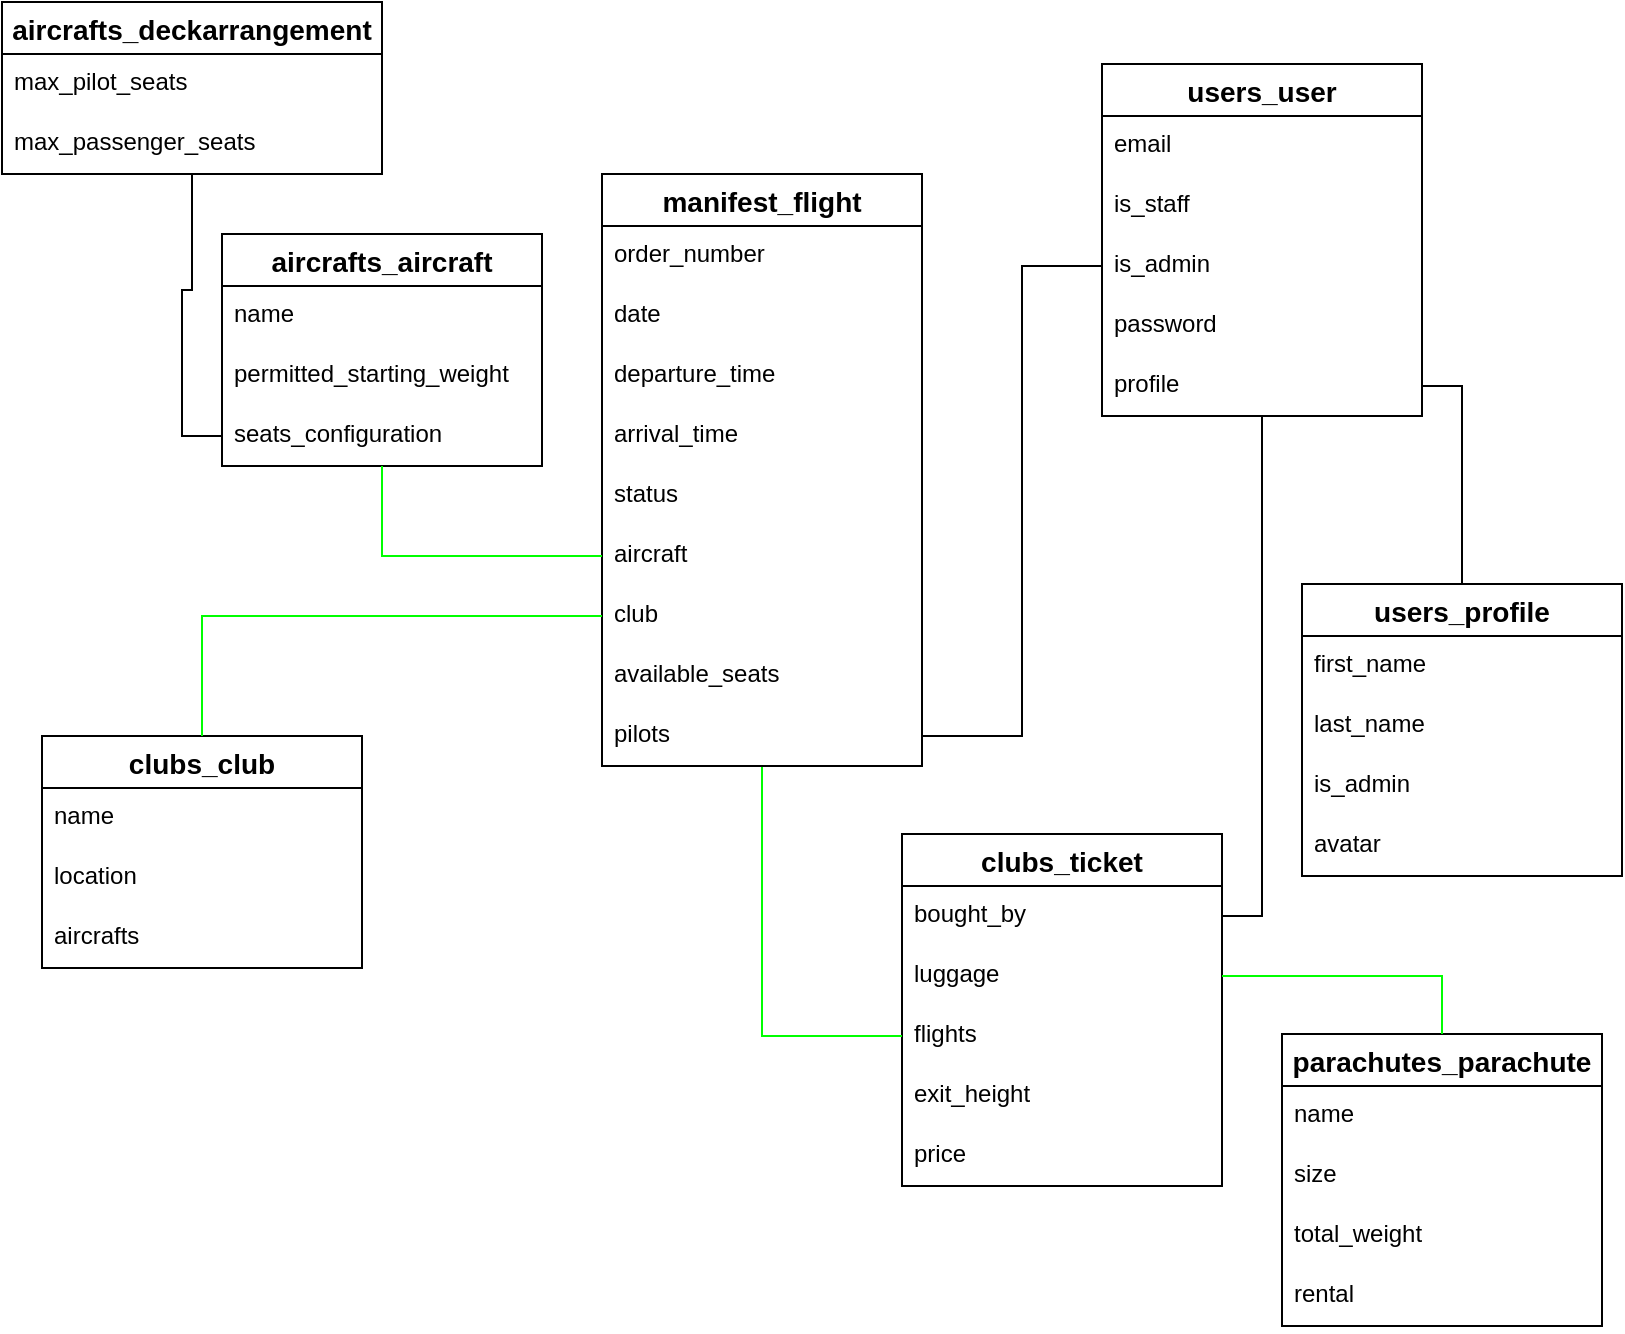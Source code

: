 <mxfile version="14.1.8" type="github">
  <diagram id="R2lEEEUBdFMjLlhIrx00" name="Page-1">
    <mxGraphModel dx="1125" dy="646" grid="1" gridSize="10" guides="1" tooltips="1" connect="1" arrows="1" fold="1" page="1" pageScale="1" pageWidth="850" pageHeight="1100" math="0" shadow="0" extFonts="Permanent Marker^https://fonts.googleapis.com/css?family=Permanent+Marker">
      <root>
        <mxCell id="0" />
        <mxCell id="1" parent="0" />
        <mxCell id="WWUrrks8_BlSyIQBUB3q-39" value="clubs_club" style="swimlane;fontStyle=1;childLayout=stackLayout;horizontal=1;startSize=26;horizontalStack=0;resizeParent=1;resizeParentMax=0;resizeLast=0;collapsible=1;marginBottom=0;align=center;fontSize=14;" vertex="1" parent="1">
          <mxGeometry x="40" y="611" width="160" height="116" as="geometry" />
        </mxCell>
        <mxCell id="WWUrrks8_BlSyIQBUB3q-40" value="name" style="text;strokeColor=none;fillColor=none;spacingLeft=4;spacingRight=4;overflow=hidden;rotatable=0;points=[[0,0.5],[1,0.5]];portConstraint=eastwest;fontSize=12;" vertex="1" parent="WWUrrks8_BlSyIQBUB3q-39">
          <mxGeometry y="26" width="160" height="30" as="geometry" />
        </mxCell>
        <mxCell id="WWUrrks8_BlSyIQBUB3q-41" value="location" style="text;strokeColor=none;fillColor=none;spacingLeft=4;spacingRight=4;overflow=hidden;rotatable=0;points=[[0,0.5],[1,0.5]];portConstraint=eastwest;fontSize=12;" vertex="1" parent="WWUrrks8_BlSyIQBUB3q-39">
          <mxGeometry y="56" width="160" height="30" as="geometry" />
        </mxCell>
        <mxCell id="WWUrrks8_BlSyIQBUB3q-42" value="aircrafts" style="text;strokeColor=none;fillColor=none;spacingLeft=4;spacingRight=4;overflow=hidden;rotatable=0;points=[[0,0.5],[1,0.5]];portConstraint=eastwest;fontSize=12;" vertex="1" parent="WWUrrks8_BlSyIQBUB3q-39">
          <mxGeometry y="86" width="160" height="30" as="geometry" />
        </mxCell>
        <mxCell id="WWUrrks8_BlSyIQBUB3q-43" value="clubs_ticket" style="swimlane;fontStyle=1;childLayout=stackLayout;horizontal=1;startSize=26;horizontalStack=0;resizeParent=1;resizeParentMax=0;resizeLast=0;collapsible=1;marginBottom=0;align=center;fontSize=14;" vertex="1" parent="1">
          <mxGeometry x="470" y="660" width="160" height="176" as="geometry" />
        </mxCell>
        <mxCell id="WWUrrks8_BlSyIQBUB3q-44" value="bought_by" style="text;strokeColor=none;fillColor=none;spacingLeft=4;spacingRight=4;overflow=hidden;rotatable=0;points=[[0,0.5],[1,0.5]];portConstraint=eastwest;fontSize=12;" vertex="1" parent="WWUrrks8_BlSyIQBUB3q-43">
          <mxGeometry y="26" width="160" height="30" as="geometry" />
        </mxCell>
        <mxCell id="WWUrrks8_BlSyIQBUB3q-45" value="luggage" style="text;strokeColor=none;fillColor=none;spacingLeft=4;spacingRight=4;overflow=hidden;rotatable=0;points=[[0,0.5],[1,0.5]];portConstraint=eastwest;fontSize=12;" vertex="1" parent="WWUrrks8_BlSyIQBUB3q-43">
          <mxGeometry y="56" width="160" height="30" as="geometry" />
        </mxCell>
        <mxCell id="WWUrrks8_BlSyIQBUB3q-46" value="flights" style="text;strokeColor=none;fillColor=none;spacingLeft=4;spacingRight=4;overflow=hidden;rotatable=0;points=[[0,0.5],[1,0.5]];portConstraint=eastwest;fontSize=12;" vertex="1" parent="WWUrrks8_BlSyIQBUB3q-43">
          <mxGeometry y="86" width="160" height="30" as="geometry" />
        </mxCell>
        <mxCell id="WWUrrks8_BlSyIQBUB3q-47" value="exit_height" style="text;strokeColor=none;fillColor=none;spacingLeft=4;spacingRight=4;overflow=hidden;rotatable=0;points=[[0,0.5],[1,0.5]];portConstraint=eastwest;fontSize=12;" vertex="1" parent="WWUrrks8_BlSyIQBUB3q-43">
          <mxGeometry y="116" width="160" height="30" as="geometry" />
        </mxCell>
        <mxCell id="WWUrrks8_BlSyIQBUB3q-48" value="price" style="text;strokeColor=none;fillColor=none;spacingLeft=4;spacingRight=4;overflow=hidden;rotatable=0;points=[[0,0.5],[1,0.5]];portConstraint=eastwest;fontSize=12;" vertex="1" parent="WWUrrks8_BlSyIQBUB3q-43">
          <mxGeometry y="146" width="160" height="30" as="geometry" />
        </mxCell>
        <mxCell id="WWUrrks8_BlSyIQBUB3q-104" style="edgeStyle=orthogonalEdgeStyle;rounded=0;orthogonalLoop=1;jettySize=auto;html=1;entryX=0;entryY=0.5;entryDx=0;entryDy=0;endArrow=none;endFill=0;strokeColor=#00FF00;" edge="1" parent="1" source="WWUrrks8_BlSyIQBUB3q-49" target="WWUrrks8_BlSyIQBUB3q-46">
          <mxGeometry relative="1" as="geometry" />
        </mxCell>
        <mxCell id="WWUrrks8_BlSyIQBUB3q-49" value="manifest_flight" style="swimlane;fontStyle=1;childLayout=stackLayout;horizontal=1;startSize=26;horizontalStack=0;resizeParent=1;resizeParentMax=0;resizeLast=0;collapsible=1;marginBottom=0;align=center;fontSize=14;" vertex="1" parent="1">
          <mxGeometry x="320" y="330" width="160" height="296" as="geometry" />
        </mxCell>
        <mxCell id="WWUrrks8_BlSyIQBUB3q-50" value="order_number" style="text;strokeColor=none;fillColor=none;spacingLeft=4;spacingRight=4;overflow=hidden;rotatable=0;points=[[0,0.5],[1,0.5]];portConstraint=eastwest;fontSize=12;" vertex="1" parent="WWUrrks8_BlSyIQBUB3q-49">
          <mxGeometry y="26" width="160" height="30" as="geometry" />
        </mxCell>
        <mxCell id="WWUrrks8_BlSyIQBUB3q-51" value="date" style="text;strokeColor=none;fillColor=none;spacingLeft=4;spacingRight=4;overflow=hidden;rotatable=0;points=[[0,0.5],[1,0.5]];portConstraint=eastwest;fontSize=12;" vertex="1" parent="WWUrrks8_BlSyIQBUB3q-49">
          <mxGeometry y="56" width="160" height="30" as="geometry" />
        </mxCell>
        <mxCell id="WWUrrks8_BlSyIQBUB3q-52" value="departure_time" style="text;strokeColor=none;fillColor=none;spacingLeft=4;spacingRight=4;overflow=hidden;rotatable=0;points=[[0,0.5],[1,0.5]];portConstraint=eastwest;fontSize=12;" vertex="1" parent="WWUrrks8_BlSyIQBUB3q-49">
          <mxGeometry y="86" width="160" height="30" as="geometry" />
        </mxCell>
        <mxCell id="WWUrrks8_BlSyIQBUB3q-53" value="arrival_time" style="text;strokeColor=none;fillColor=none;spacingLeft=4;spacingRight=4;overflow=hidden;rotatable=0;points=[[0,0.5],[1,0.5]];portConstraint=eastwest;fontSize=12;" vertex="1" parent="WWUrrks8_BlSyIQBUB3q-49">
          <mxGeometry y="116" width="160" height="30" as="geometry" />
        </mxCell>
        <mxCell id="WWUrrks8_BlSyIQBUB3q-54" value="status" style="text;strokeColor=none;fillColor=none;spacingLeft=4;spacingRight=4;overflow=hidden;rotatable=0;points=[[0,0.5],[1,0.5]];portConstraint=eastwest;fontSize=12;" vertex="1" parent="WWUrrks8_BlSyIQBUB3q-49">
          <mxGeometry y="146" width="160" height="30" as="geometry" />
        </mxCell>
        <mxCell id="WWUrrks8_BlSyIQBUB3q-55" value="aircraft" style="text;strokeColor=none;fillColor=none;spacingLeft=4;spacingRight=4;overflow=hidden;rotatable=0;points=[[0,0.5],[1,0.5]];portConstraint=eastwest;fontSize=12;" vertex="1" parent="WWUrrks8_BlSyIQBUB3q-49">
          <mxGeometry y="176" width="160" height="30" as="geometry" />
        </mxCell>
        <mxCell id="WWUrrks8_BlSyIQBUB3q-56" value="club" style="text;strokeColor=none;fillColor=none;spacingLeft=4;spacingRight=4;overflow=hidden;rotatable=0;points=[[0,0.5],[1,0.5]];portConstraint=eastwest;fontSize=12;" vertex="1" parent="WWUrrks8_BlSyIQBUB3q-49">
          <mxGeometry y="206" width="160" height="30" as="geometry" />
        </mxCell>
        <mxCell id="WWUrrks8_BlSyIQBUB3q-57" value="available_seats" style="text;strokeColor=none;fillColor=none;spacingLeft=4;spacingRight=4;overflow=hidden;rotatable=0;points=[[0,0.5],[1,0.5]];portConstraint=eastwest;fontSize=12;" vertex="1" parent="WWUrrks8_BlSyIQBUB3q-49">
          <mxGeometry y="236" width="160" height="30" as="geometry" />
        </mxCell>
        <mxCell id="WWUrrks8_BlSyIQBUB3q-58" value="pilots" style="text;strokeColor=none;fillColor=none;spacingLeft=4;spacingRight=4;overflow=hidden;rotatable=0;points=[[0,0.5],[1,0.5]];portConstraint=eastwest;fontSize=12;" vertex="1" parent="WWUrrks8_BlSyIQBUB3q-49">
          <mxGeometry y="266" width="160" height="30" as="geometry" />
        </mxCell>
        <mxCell id="WWUrrks8_BlSyIQBUB3q-59" value="aircrafts_aircraft" style="swimlane;fontStyle=1;childLayout=stackLayout;horizontal=1;startSize=26;horizontalStack=0;resizeParent=1;resizeParentMax=0;resizeLast=0;collapsible=1;marginBottom=0;align=center;fontSize=14;" vertex="1" parent="1">
          <mxGeometry x="130" y="360" width="160" height="116" as="geometry" />
        </mxCell>
        <mxCell id="WWUrrks8_BlSyIQBUB3q-60" value="name" style="text;strokeColor=none;fillColor=none;spacingLeft=4;spacingRight=4;overflow=hidden;rotatable=0;points=[[0,0.5],[1,0.5]];portConstraint=eastwest;fontSize=12;" vertex="1" parent="WWUrrks8_BlSyIQBUB3q-59">
          <mxGeometry y="26" width="160" height="30" as="geometry" />
        </mxCell>
        <mxCell id="WWUrrks8_BlSyIQBUB3q-61" value="permitted_starting_weight" style="text;strokeColor=none;fillColor=none;spacingLeft=4;spacingRight=4;overflow=hidden;rotatable=0;points=[[0,0.5],[1,0.5]];portConstraint=eastwest;fontSize=12;" vertex="1" parent="WWUrrks8_BlSyIQBUB3q-59">
          <mxGeometry y="56" width="160" height="30" as="geometry" />
        </mxCell>
        <mxCell id="WWUrrks8_BlSyIQBUB3q-62" value="seats_configuration" style="text;strokeColor=none;fillColor=none;spacingLeft=4;spacingRight=4;overflow=hidden;rotatable=0;points=[[0,0.5],[1,0.5]];portConstraint=eastwest;fontSize=12;" vertex="1" parent="WWUrrks8_BlSyIQBUB3q-59">
          <mxGeometry y="86" width="160" height="30" as="geometry" />
        </mxCell>
        <mxCell id="WWUrrks8_BlSyIQBUB3q-63" value="aircrafts_deckarrangement" style="swimlane;fontStyle=1;childLayout=stackLayout;horizontal=1;startSize=26;horizontalStack=0;resizeParent=1;resizeParentMax=0;resizeLast=0;collapsible=1;marginBottom=0;align=center;fontSize=14;" vertex="1" parent="1">
          <mxGeometry x="20" y="244" width="190" height="86" as="geometry" />
        </mxCell>
        <mxCell id="WWUrrks8_BlSyIQBUB3q-64" value="max_pilot_seats" style="text;strokeColor=none;fillColor=none;spacingLeft=4;spacingRight=4;overflow=hidden;rotatable=0;points=[[0,0.5],[1,0.5]];portConstraint=eastwest;fontSize=12;" vertex="1" parent="WWUrrks8_BlSyIQBUB3q-63">
          <mxGeometry y="26" width="190" height="30" as="geometry" />
        </mxCell>
        <mxCell id="WWUrrks8_BlSyIQBUB3q-65" value="max_passenger_seats" style="text;strokeColor=none;fillColor=none;spacingLeft=4;spacingRight=4;overflow=hidden;rotatable=0;points=[[0,0.5],[1,0.5]];portConstraint=eastwest;fontSize=12;" vertex="1" parent="WWUrrks8_BlSyIQBUB3q-63">
          <mxGeometry y="56" width="190" height="30" as="geometry" />
        </mxCell>
        <mxCell id="WWUrrks8_BlSyIQBUB3q-70" value="parachutes_parachute" style="swimlane;fontStyle=1;childLayout=stackLayout;horizontal=1;startSize=26;horizontalStack=0;resizeParent=1;resizeParentMax=0;resizeLast=0;collapsible=1;marginBottom=0;align=center;fontSize=14;" vertex="1" parent="1">
          <mxGeometry x="660" y="760" width="160" height="146" as="geometry" />
        </mxCell>
        <mxCell id="WWUrrks8_BlSyIQBUB3q-71" value="name" style="text;strokeColor=none;fillColor=none;spacingLeft=4;spacingRight=4;overflow=hidden;rotatable=0;points=[[0,0.5],[1,0.5]];portConstraint=eastwest;fontSize=12;" vertex="1" parent="WWUrrks8_BlSyIQBUB3q-70">
          <mxGeometry y="26" width="160" height="30" as="geometry" />
        </mxCell>
        <mxCell id="WWUrrks8_BlSyIQBUB3q-72" value="size" style="text;strokeColor=none;fillColor=none;spacingLeft=4;spacingRight=4;overflow=hidden;rotatable=0;points=[[0,0.5],[1,0.5]];portConstraint=eastwest;fontSize=12;" vertex="1" parent="WWUrrks8_BlSyIQBUB3q-70">
          <mxGeometry y="56" width="160" height="30" as="geometry" />
        </mxCell>
        <mxCell id="WWUrrks8_BlSyIQBUB3q-73" value="total_weight" style="text;strokeColor=none;fillColor=none;spacingLeft=4;spacingRight=4;overflow=hidden;rotatable=0;points=[[0,0.5],[1,0.5]];portConstraint=eastwest;fontSize=12;" vertex="1" parent="WWUrrks8_BlSyIQBUB3q-70">
          <mxGeometry y="86" width="160" height="30" as="geometry" />
        </mxCell>
        <mxCell id="WWUrrks8_BlSyIQBUB3q-74" value="rental" style="text;strokeColor=none;fillColor=none;spacingLeft=4;spacingRight=4;overflow=hidden;rotatable=0;points=[[0,0.5],[1,0.5]];portConstraint=eastwest;fontSize=12;" vertex="1" parent="WWUrrks8_BlSyIQBUB3q-70">
          <mxGeometry y="116" width="160" height="30" as="geometry" />
        </mxCell>
        <mxCell id="WWUrrks8_BlSyIQBUB3q-76" value="users_user" style="swimlane;fontStyle=1;childLayout=stackLayout;horizontal=1;startSize=26;horizontalStack=0;resizeParent=1;resizeParentMax=0;resizeLast=0;collapsible=1;marginBottom=0;align=center;fontSize=14;" vertex="1" parent="1">
          <mxGeometry x="570" y="275" width="160" height="176" as="geometry" />
        </mxCell>
        <mxCell id="WWUrrks8_BlSyIQBUB3q-77" value="email" style="text;spacingLeft=4;spacingRight=4;overflow=hidden;rotatable=0;points=[[0,0.5],[1,0.5]];portConstraint=eastwest;fontSize=12;" vertex="1" parent="WWUrrks8_BlSyIQBUB3q-76">
          <mxGeometry y="26" width="160" height="30" as="geometry" />
        </mxCell>
        <mxCell id="WWUrrks8_BlSyIQBUB3q-78" value="is_staff" style="text;spacingLeft=4;spacingRight=4;overflow=hidden;rotatable=0;points=[[0,0.5],[1,0.5]];portConstraint=eastwest;fontSize=12;" vertex="1" parent="WWUrrks8_BlSyIQBUB3q-76">
          <mxGeometry y="56" width="160" height="30" as="geometry" />
        </mxCell>
        <mxCell id="WWUrrks8_BlSyIQBUB3q-79" value="is_admin" style="text;spacingLeft=4;spacingRight=4;overflow=hidden;rotatable=0;points=[[0,0.5],[1,0.5]];portConstraint=eastwest;fontSize=12;" vertex="1" parent="WWUrrks8_BlSyIQBUB3q-76">
          <mxGeometry y="86" width="160" height="30" as="geometry" />
        </mxCell>
        <mxCell id="WWUrrks8_BlSyIQBUB3q-80" value="password" style="text;spacingLeft=4;spacingRight=4;overflow=hidden;rotatable=0;points=[[0,0.5],[1,0.5]];portConstraint=eastwest;fontSize=12;" vertex="1" parent="WWUrrks8_BlSyIQBUB3q-76">
          <mxGeometry y="116" width="160" height="30" as="geometry" />
        </mxCell>
        <mxCell id="WWUrrks8_BlSyIQBUB3q-82" value="profile" style="text;spacingLeft=4;spacingRight=4;overflow=hidden;rotatable=0;points=[[0,0.5],[1,0.5]];portConstraint=eastwest;fontSize=12;" vertex="1" parent="WWUrrks8_BlSyIQBUB3q-76">
          <mxGeometry y="146" width="160" height="30" as="geometry" />
        </mxCell>
        <mxCell id="WWUrrks8_BlSyIQBUB3q-83" value="users_profile" style="swimlane;fontStyle=1;childLayout=stackLayout;horizontal=1;startSize=26;horizontalStack=0;resizeParent=1;resizeParentMax=0;resizeLast=0;collapsible=1;marginBottom=0;align=center;fontSize=14;" vertex="1" parent="1">
          <mxGeometry x="670" y="535" width="160" height="146" as="geometry" />
        </mxCell>
        <mxCell id="WWUrrks8_BlSyIQBUB3q-84" value="first_name" style="text;strokeColor=none;fillColor=none;spacingLeft=4;spacingRight=4;overflow=hidden;rotatable=0;points=[[0,0.5],[1,0.5]];portConstraint=eastwest;fontSize=12;" vertex="1" parent="WWUrrks8_BlSyIQBUB3q-83">
          <mxGeometry y="26" width="160" height="30" as="geometry" />
        </mxCell>
        <mxCell id="WWUrrks8_BlSyIQBUB3q-85" value="last_name" style="text;strokeColor=none;fillColor=none;spacingLeft=4;spacingRight=4;overflow=hidden;rotatable=0;points=[[0,0.5],[1,0.5]];portConstraint=eastwest;fontSize=12;" vertex="1" parent="WWUrrks8_BlSyIQBUB3q-83">
          <mxGeometry y="56" width="160" height="30" as="geometry" />
        </mxCell>
        <mxCell id="WWUrrks8_BlSyIQBUB3q-86" value="is_admin" style="text;strokeColor=none;fillColor=none;spacingLeft=4;spacingRight=4;overflow=hidden;rotatable=0;points=[[0,0.5],[1,0.5]];portConstraint=eastwest;fontSize=12;" vertex="1" parent="WWUrrks8_BlSyIQBUB3q-83">
          <mxGeometry y="86" width="160" height="30" as="geometry" />
        </mxCell>
        <mxCell id="WWUrrks8_BlSyIQBUB3q-87" value="avatar" style="text;strokeColor=none;fillColor=none;spacingLeft=4;spacingRight=4;overflow=hidden;rotatable=0;points=[[0,0.5],[1,0.5]];portConstraint=eastwest;fontSize=12;" vertex="1" parent="WWUrrks8_BlSyIQBUB3q-83">
          <mxGeometry y="116" width="160" height="30" as="geometry" />
        </mxCell>
        <mxCell id="WWUrrks8_BlSyIQBUB3q-91" style="edgeStyle=orthogonalEdgeStyle;rounded=0;orthogonalLoop=1;jettySize=auto;html=1;exitX=1;exitY=0.5;exitDx=0;exitDy=0;endArrow=none;endFill=0;entryX=0;entryY=0.5;entryDx=0;entryDy=0;" edge="1" parent="1" source="WWUrrks8_BlSyIQBUB3q-58" target="WWUrrks8_BlSyIQBUB3q-79">
          <mxGeometry relative="1" as="geometry">
            <Array as="points">
              <mxPoint x="530" y="611" />
              <mxPoint x="530" y="376" />
            </Array>
          </mxGeometry>
        </mxCell>
        <mxCell id="WWUrrks8_BlSyIQBUB3q-94" style="edgeStyle=orthogonalEdgeStyle;rounded=0;orthogonalLoop=1;jettySize=auto;html=1;entryX=0.5;entryY=0;entryDx=0;entryDy=0;endArrow=none;endFill=0;strokeColor=#00FF00;" edge="1" parent="1" source="WWUrrks8_BlSyIQBUB3q-45" target="WWUrrks8_BlSyIQBUB3q-70">
          <mxGeometry relative="1" as="geometry" />
        </mxCell>
        <mxCell id="WWUrrks8_BlSyIQBUB3q-103" style="edgeStyle=orthogonalEdgeStyle;rounded=0;orthogonalLoop=1;jettySize=auto;html=1;exitX=0;exitY=0.5;exitDx=0;exitDy=0;entryX=0.5;entryY=0;entryDx=0;entryDy=0;endArrow=none;endFill=0;strokeColor=#00FF00;" edge="1" parent="1" source="WWUrrks8_BlSyIQBUB3q-56" target="WWUrrks8_BlSyIQBUB3q-39">
          <mxGeometry relative="1" as="geometry" />
        </mxCell>
        <mxCell id="WWUrrks8_BlSyIQBUB3q-106" style="edgeStyle=orthogonalEdgeStyle;rounded=0;orthogonalLoop=1;jettySize=auto;html=1;entryX=0.5;entryY=0;entryDx=0;entryDy=0;endArrow=none;endFill=0;" edge="1" parent="1" source="WWUrrks8_BlSyIQBUB3q-82" target="WWUrrks8_BlSyIQBUB3q-83">
          <mxGeometry relative="1" as="geometry" />
        </mxCell>
        <mxCell id="WWUrrks8_BlSyIQBUB3q-107" style="edgeStyle=orthogonalEdgeStyle;rounded=0;orthogonalLoop=1;jettySize=auto;html=1;entryX=0.5;entryY=1;entryDx=0;entryDy=0;endArrow=none;endFill=0;strokeColor=#00FF00;" edge="1" parent="1" source="WWUrrks8_BlSyIQBUB3q-55" target="WWUrrks8_BlSyIQBUB3q-59">
          <mxGeometry relative="1" as="geometry" />
        </mxCell>
        <mxCell id="WWUrrks8_BlSyIQBUB3q-108" style="edgeStyle=orthogonalEdgeStyle;rounded=0;orthogonalLoop=1;jettySize=auto;html=1;entryX=0.5;entryY=1;entryDx=0;entryDy=0;endArrow=none;endFill=0;" edge="1" parent="1" source="WWUrrks8_BlSyIQBUB3q-62" target="WWUrrks8_BlSyIQBUB3q-63">
          <mxGeometry relative="1" as="geometry" />
        </mxCell>
        <mxCell id="WWUrrks8_BlSyIQBUB3q-110" style="edgeStyle=orthogonalEdgeStyle;rounded=0;orthogonalLoop=1;jettySize=auto;html=1;exitX=1;exitY=0.5;exitDx=0;exitDy=0;entryX=0.5;entryY=1;entryDx=0;entryDy=0;endArrow=none;endFill=0;" edge="1" parent="1" source="WWUrrks8_BlSyIQBUB3q-44" target="WWUrrks8_BlSyIQBUB3q-76">
          <mxGeometry relative="1" as="geometry" />
        </mxCell>
      </root>
    </mxGraphModel>
  </diagram>
</mxfile>

